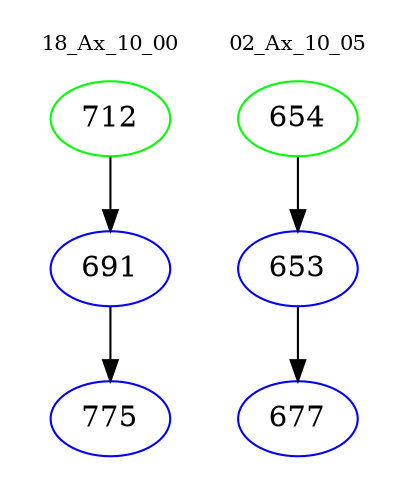 digraph{
subgraph cluster_0 {
color = white
label = "18_Ax_10_00";
fontsize=10;
T0_712 [label="712", color="green"]
T0_712 -> T0_691 [color="black"]
T0_691 [label="691", color="blue"]
T0_691 -> T0_775 [color="black"]
T0_775 [label="775", color="blue"]
}
subgraph cluster_1 {
color = white
label = "02_Ax_10_05";
fontsize=10;
T1_654 [label="654", color="green"]
T1_654 -> T1_653 [color="black"]
T1_653 [label="653", color="blue"]
T1_653 -> T1_677 [color="black"]
T1_677 [label="677", color="blue"]
}
}
